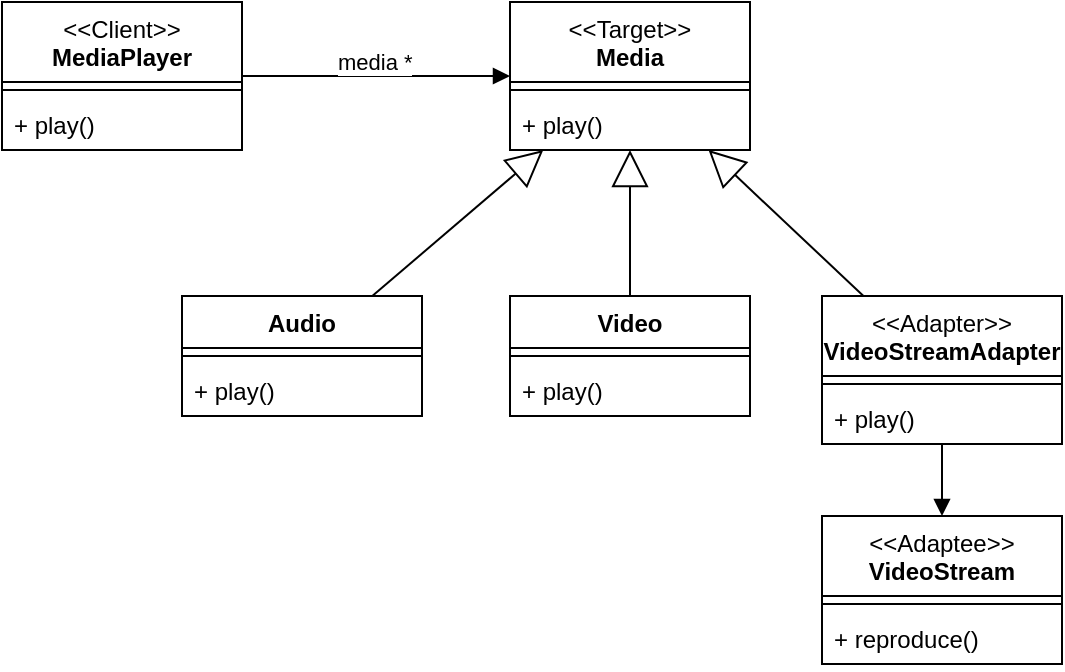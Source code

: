 <mxfile version="26.2.14">
  <diagram name="Página-1" id="5uQDW_kymbTV93wjRtB7">
    <mxGraphModel dx="1281" dy="535" grid="1" gridSize="10" guides="1" tooltips="1" connect="1" arrows="1" fold="1" page="1" pageScale="1" pageWidth="827" pageHeight="1169" math="0" shadow="0">
      <root>
        <mxCell id="0" />
        <mxCell id="1" parent="0" />
        <mxCell id="Xy_05Ukia7KKlOxLnIhn-2" value="&lt;span style=&quot;font-weight: normal;&quot;&gt;&amp;lt;&amp;lt;Client&amp;gt;&amp;gt;&lt;/span&gt;&lt;br&gt;MediaPlayer" style="swimlane;fontStyle=1;align=center;verticalAlign=top;childLayout=stackLayout;horizontal=1;startSize=40;horizontalStack=0;resizeParent=1;resizeParentMax=0;resizeLast=0;collapsible=1;marginBottom=0;whiteSpace=wrap;html=1;" parent="1" vertex="1">
          <mxGeometry x="100" y="93" width="120" height="74" as="geometry" />
        </mxCell>
        <mxCell id="Xy_05Ukia7KKlOxLnIhn-4" value="" style="line;strokeWidth=1;fillColor=none;align=left;verticalAlign=middle;spacingTop=-1;spacingLeft=3;spacingRight=3;rotatable=0;labelPosition=right;points=[];portConstraint=eastwest;strokeColor=inherit;" parent="Xy_05Ukia7KKlOxLnIhn-2" vertex="1">
          <mxGeometry y="40" width="120" height="8" as="geometry" />
        </mxCell>
        <mxCell id="Xy_05Ukia7KKlOxLnIhn-5" value="+ play()" style="text;strokeColor=none;fillColor=none;align=left;verticalAlign=top;spacingLeft=4;spacingRight=4;overflow=hidden;rotatable=0;points=[[0,0.5],[1,0.5]];portConstraint=eastwest;whiteSpace=wrap;html=1;" parent="Xy_05Ukia7KKlOxLnIhn-2" vertex="1">
          <mxGeometry y="48" width="120" height="26" as="geometry" />
        </mxCell>
        <mxCell id="Xy_05Ukia7KKlOxLnIhn-6" value="&lt;span style=&quot;font-weight: normal;&quot;&gt;&amp;lt;&amp;lt;Target&amp;gt;&amp;gt;&lt;/span&gt;&lt;br&gt;Media" style="swimlane;fontStyle=1;align=center;verticalAlign=top;childLayout=stackLayout;horizontal=1;startSize=40;horizontalStack=0;resizeParent=1;resizeParentMax=0;resizeLast=0;collapsible=1;marginBottom=0;whiteSpace=wrap;html=1;" parent="1" vertex="1">
          <mxGeometry x="354" y="93" width="120" height="74" as="geometry" />
        </mxCell>
        <mxCell id="Xy_05Ukia7KKlOxLnIhn-7" value="" style="line;strokeWidth=1;fillColor=none;align=left;verticalAlign=middle;spacingTop=-1;spacingLeft=3;spacingRight=3;rotatable=0;labelPosition=right;points=[];portConstraint=eastwest;strokeColor=inherit;" parent="Xy_05Ukia7KKlOxLnIhn-6" vertex="1">
          <mxGeometry y="40" width="120" height="8" as="geometry" />
        </mxCell>
        <mxCell id="Xy_05Ukia7KKlOxLnIhn-8" value="+ play()" style="text;strokeColor=none;fillColor=none;align=left;verticalAlign=top;spacingLeft=4;spacingRight=4;overflow=hidden;rotatable=0;points=[[0,0.5],[1,0.5]];portConstraint=eastwest;whiteSpace=wrap;html=1;" parent="Xy_05Ukia7KKlOxLnIhn-6" vertex="1">
          <mxGeometry y="48" width="120" height="26" as="geometry" />
        </mxCell>
        <mxCell id="Xy_05Ukia7KKlOxLnIhn-9" value="media *" style="endArrow=block;endFill=1;html=1;edgeStyle=orthogonalEdgeStyle;align=left;verticalAlign=top;rounded=0;" parent="1" source="Xy_05Ukia7KKlOxLnIhn-2" target="Xy_05Ukia7KKlOxLnIhn-6" edge="1">
          <mxGeometry x="-0.314" y="20" relative="1" as="geometry">
            <mxPoint x="360" y="240" as="sourcePoint" />
            <mxPoint x="520" y="240" as="targetPoint" />
            <mxPoint as="offset" />
          </mxGeometry>
        </mxCell>
        <mxCell id="Xy_05Ukia7KKlOxLnIhn-11" value="Audio" style="swimlane;fontStyle=1;align=center;verticalAlign=top;childLayout=stackLayout;horizontal=1;startSize=26;horizontalStack=0;resizeParent=1;resizeParentMax=0;resizeLast=0;collapsible=1;marginBottom=0;whiteSpace=wrap;html=1;" parent="1" vertex="1">
          <mxGeometry x="190" y="240" width="120" height="60" as="geometry" />
        </mxCell>
        <mxCell id="Xy_05Ukia7KKlOxLnIhn-12" value="" style="line;strokeWidth=1;fillColor=none;align=left;verticalAlign=middle;spacingTop=-1;spacingLeft=3;spacingRight=3;rotatable=0;labelPosition=right;points=[];portConstraint=eastwest;strokeColor=inherit;" parent="Xy_05Ukia7KKlOxLnIhn-11" vertex="1">
          <mxGeometry y="26" width="120" height="8" as="geometry" />
        </mxCell>
        <mxCell id="Xy_05Ukia7KKlOxLnIhn-13" value="+ play()" style="text;strokeColor=none;fillColor=none;align=left;verticalAlign=top;spacingLeft=4;spacingRight=4;overflow=hidden;rotatable=0;points=[[0,0.5],[1,0.5]];portConstraint=eastwest;whiteSpace=wrap;html=1;" parent="Xy_05Ukia7KKlOxLnIhn-11" vertex="1">
          <mxGeometry y="34" width="120" height="26" as="geometry" />
        </mxCell>
        <mxCell id="Xy_05Ukia7KKlOxLnIhn-14" value="Video" style="swimlane;fontStyle=1;align=center;verticalAlign=top;childLayout=stackLayout;horizontal=1;startSize=26;horizontalStack=0;resizeParent=1;resizeParentMax=0;resizeLast=0;collapsible=1;marginBottom=0;whiteSpace=wrap;html=1;" parent="1" vertex="1">
          <mxGeometry x="354" y="240" width="120" height="60" as="geometry" />
        </mxCell>
        <mxCell id="Xy_05Ukia7KKlOxLnIhn-15" value="" style="line;strokeWidth=1;fillColor=none;align=left;verticalAlign=middle;spacingTop=-1;spacingLeft=3;spacingRight=3;rotatable=0;labelPosition=right;points=[];portConstraint=eastwest;strokeColor=inherit;" parent="Xy_05Ukia7KKlOxLnIhn-14" vertex="1">
          <mxGeometry y="26" width="120" height="8" as="geometry" />
        </mxCell>
        <mxCell id="Xy_05Ukia7KKlOxLnIhn-16" value="+ play()" style="text;strokeColor=none;fillColor=none;align=left;verticalAlign=top;spacingLeft=4;spacingRight=4;overflow=hidden;rotatable=0;points=[[0,0.5],[1,0.5]];portConstraint=eastwest;whiteSpace=wrap;html=1;" parent="Xy_05Ukia7KKlOxLnIhn-14" vertex="1">
          <mxGeometry y="34" width="120" height="26" as="geometry" />
        </mxCell>
        <mxCell id="Xy_05Ukia7KKlOxLnIhn-17" value="&lt;span style=&quot;font-weight: normal;&quot;&gt;&amp;lt;&amp;lt;Adaptee&amp;gt;&amp;gt;&lt;/span&gt;&lt;br&gt;VideoStream" style="swimlane;fontStyle=1;align=center;verticalAlign=top;childLayout=stackLayout;horizontal=1;startSize=40;horizontalStack=0;resizeParent=1;resizeParentMax=0;resizeLast=0;collapsible=1;marginBottom=0;whiteSpace=wrap;html=1;" parent="1" vertex="1">
          <mxGeometry x="510" y="350" width="120" height="74" as="geometry" />
        </mxCell>
        <mxCell id="Xy_05Ukia7KKlOxLnIhn-18" value="" style="line;strokeWidth=1;fillColor=none;align=left;verticalAlign=middle;spacingTop=-1;spacingLeft=3;spacingRight=3;rotatable=0;labelPosition=right;points=[];portConstraint=eastwest;strokeColor=inherit;" parent="Xy_05Ukia7KKlOxLnIhn-17" vertex="1">
          <mxGeometry y="40" width="120" height="8" as="geometry" />
        </mxCell>
        <mxCell id="Xy_05Ukia7KKlOxLnIhn-19" value="+ reproduce()" style="text;strokeColor=none;fillColor=none;align=left;verticalAlign=top;spacingLeft=4;spacingRight=4;overflow=hidden;rotatable=0;points=[[0,0.5],[1,0.5]];portConstraint=eastwest;whiteSpace=wrap;html=1;" parent="Xy_05Ukia7KKlOxLnIhn-17" vertex="1">
          <mxGeometry y="48" width="120" height="26" as="geometry" />
        </mxCell>
        <mxCell id="Xy_05Ukia7KKlOxLnIhn-20" value="&lt;span style=&quot;font-weight: normal;&quot;&gt;&amp;lt;&amp;lt;Adapter&amp;gt;&amp;gt;&lt;/span&gt;&lt;br&gt;VideoStreamAdapter" style="swimlane;fontStyle=1;align=center;verticalAlign=top;childLayout=stackLayout;horizontal=1;startSize=40;horizontalStack=0;resizeParent=1;resizeParentMax=0;resizeLast=0;collapsible=1;marginBottom=0;whiteSpace=wrap;html=1;" parent="1" vertex="1">
          <mxGeometry x="510" y="240" width="120" height="74" as="geometry" />
        </mxCell>
        <mxCell id="Xy_05Ukia7KKlOxLnIhn-21" value="" style="line;strokeWidth=1;fillColor=none;align=left;verticalAlign=middle;spacingTop=-1;spacingLeft=3;spacingRight=3;rotatable=0;labelPosition=right;points=[];portConstraint=eastwest;strokeColor=inherit;" parent="Xy_05Ukia7KKlOxLnIhn-20" vertex="1">
          <mxGeometry y="40" width="120" height="8" as="geometry" />
        </mxCell>
        <mxCell id="Xy_05Ukia7KKlOxLnIhn-22" value="+ play()" style="text;strokeColor=none;fillColor=none;align=left;verticalAlign=top;spacingLeft=4;spacingRight=4;overflow=hidden;rotatable=0;points=[[0,0.5],[1,0.5]];portConstraint=eastwest;whiteSpace=wrap;html=1;" parent="Xy_05Ukia7KKlOxLnIhn-20" vertex="1">
          <mxGeometry y="48" width="120" height="26" as="geometry" />
        </mxCell>
        <mxCell id="Xy_05Ukia7KKlOxLnIhn-23" value="" style="endArrow=block;endSize=16;endFill=0;html=1;rounded=0;" parent="1" source="Xy_05Ukia7KKlOxLnIhn-11" target="Xy_05Ukia7KKlOxLnIhn-6" edge="1">
          <mxGeometry width="160" relative="1" as="geometry">
            <mxPoint x="330" y="230" as="sourcePoint" />
            <mxPoint x="490" y="230" as="targetPoint" />
          </mxGeometry>
        </mxCell>
        <mxCell id="Xy_05Ukia7KKlOxLnIhn-24" value="" style="endArrow=block;endSize=16;endFill=0;html=1;rounded=0;" parent="1" source="Xy_05Ukia7KKlOxLnIhn-14" target="Xy_05Ukia7KKlOxLnIhn-6" edge="1">
          <mxGeometry width="160" relative="1" as="geometry">
            <mxPoint x="295" y="250" as="sourcePoint" />
            <mxPoint x="389" y="170" as="targetPoint" />
          </mxGeometry>
        </mxCell>
        <mxCell id="Xy_05Ukia7KKlOxLnIhn-25" value="" style="endArrow=block;endSize=16;endFill=0;html=1;rounded=0;" parent="1" source="Xy_05Ukia7KKlOxLnIhn-20" target="Xy_05Ukia7KKlOxLnIhn-6" edge="1">
          <mxGeometry width="160" relative="1" as="geometry">
            <mxPoint x="424" y="250" as="sourcePoint" />
            <mxPoint x="424" y="170" as="targetPoint" />
          </mxGeometry>
        </mxCell>
        <mxCell id="Xy_05Ukia7KKlOxLnIhn-26" value="" style="html=1;verticalAlign=bottom;endArrow=block;curved=0;rounded=0;" parent="1" source="Xy_05Ukia7KKlOxLnIhn-20" target="Xy_05Ukia7KKlOxLnIhn-17" edge="1">
          <mxGeometry width="80" relative="1" as="geometry">
            <mxPoint x="370" y="230" as="sourcePoint" />
            <mxPoint x="450" y="230" as="targetPoint" />
          </mxGeometry>
        </mxCell>
      </root>
    </mxGraphModel>
  </diagram>
</mxfile>
